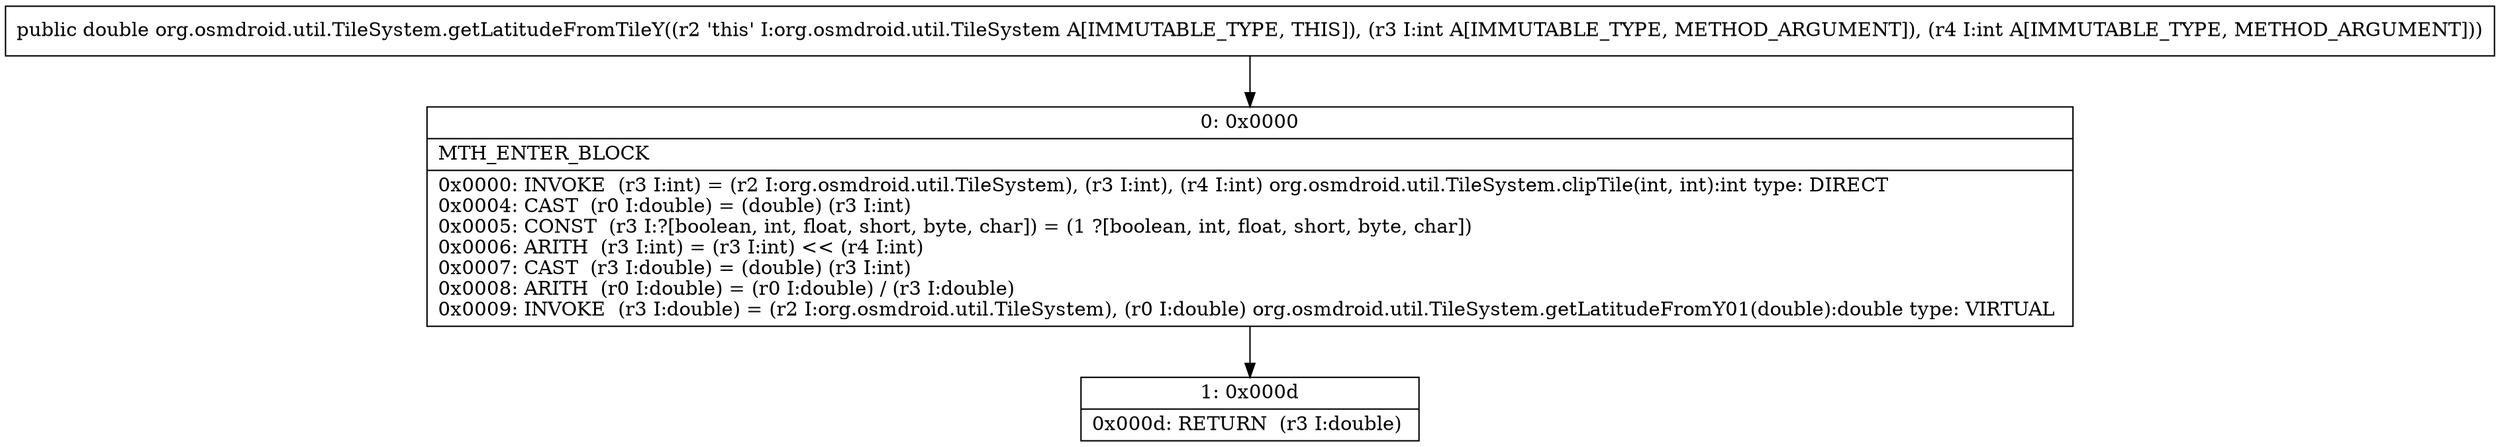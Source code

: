 digraph "CFG fororg.osmdroid.util.TileSystem.getLatitudeFromTileY(II)D" {
Node_0 [shape=record,label="{0\:\ 0x0000|MTH_ENTER_BLOCK\l|0x0000: INVOKE  (r3 I:int) = (r2 I:org.osmdroid.util.TileSystem), (r3 I:int), (r4 I:int) org.osmdroid.util.TileSystem.clipTile(int, int):int type: DIRECT \l0x0004: CAST  (r0 I:double) = (double) (r3 I:int) \l0x0005: CONST  (r3 I:?[boolean, int, float, short, byte, char]) = (1 ?[boolean, int, float, short, byte, char]) \l0x0006: ARITH  (r3 I:int) = (r3 I:int) \<\< (r4 I:int) \l0x0007: CAST  (r3 I:double) = (double) (r3 I:int) \l0x0008: ARITH  (r0 I:double) = (r0 I:double) \/ (r3 I:double) \l0x0009: INVOKE  (r3 I:double) = (r2 I:org.osmdroid.util.TileSystem), (r0 I:double) org.osmdroid.util.TileSystem.getLatitudeFromY01(double):double type: VIRTUAL \l}"];
Node_1 [shape=record,label="{1\:\ 0x000d|0x000d: RETURN  (r3 I:double) \l}"];
MethodNode[shape=record,label="{public double org.osmdroid.util.TileSystem.getLatitudeFromTileY((r2 'this' I:org.osmdroid.util.TileSystem A[IMMUTABLE_TYPE, THIS]), (r3 I:int A[IMMUTABLE_TYPE, METHOD_ARGUMENT]), (r4 I:int A[IMMUTABLE_TYPE, METHOD_ARGUMENT])) }"];
MethodNode -> Node_0;
Node_0 -> Node_1;
}

